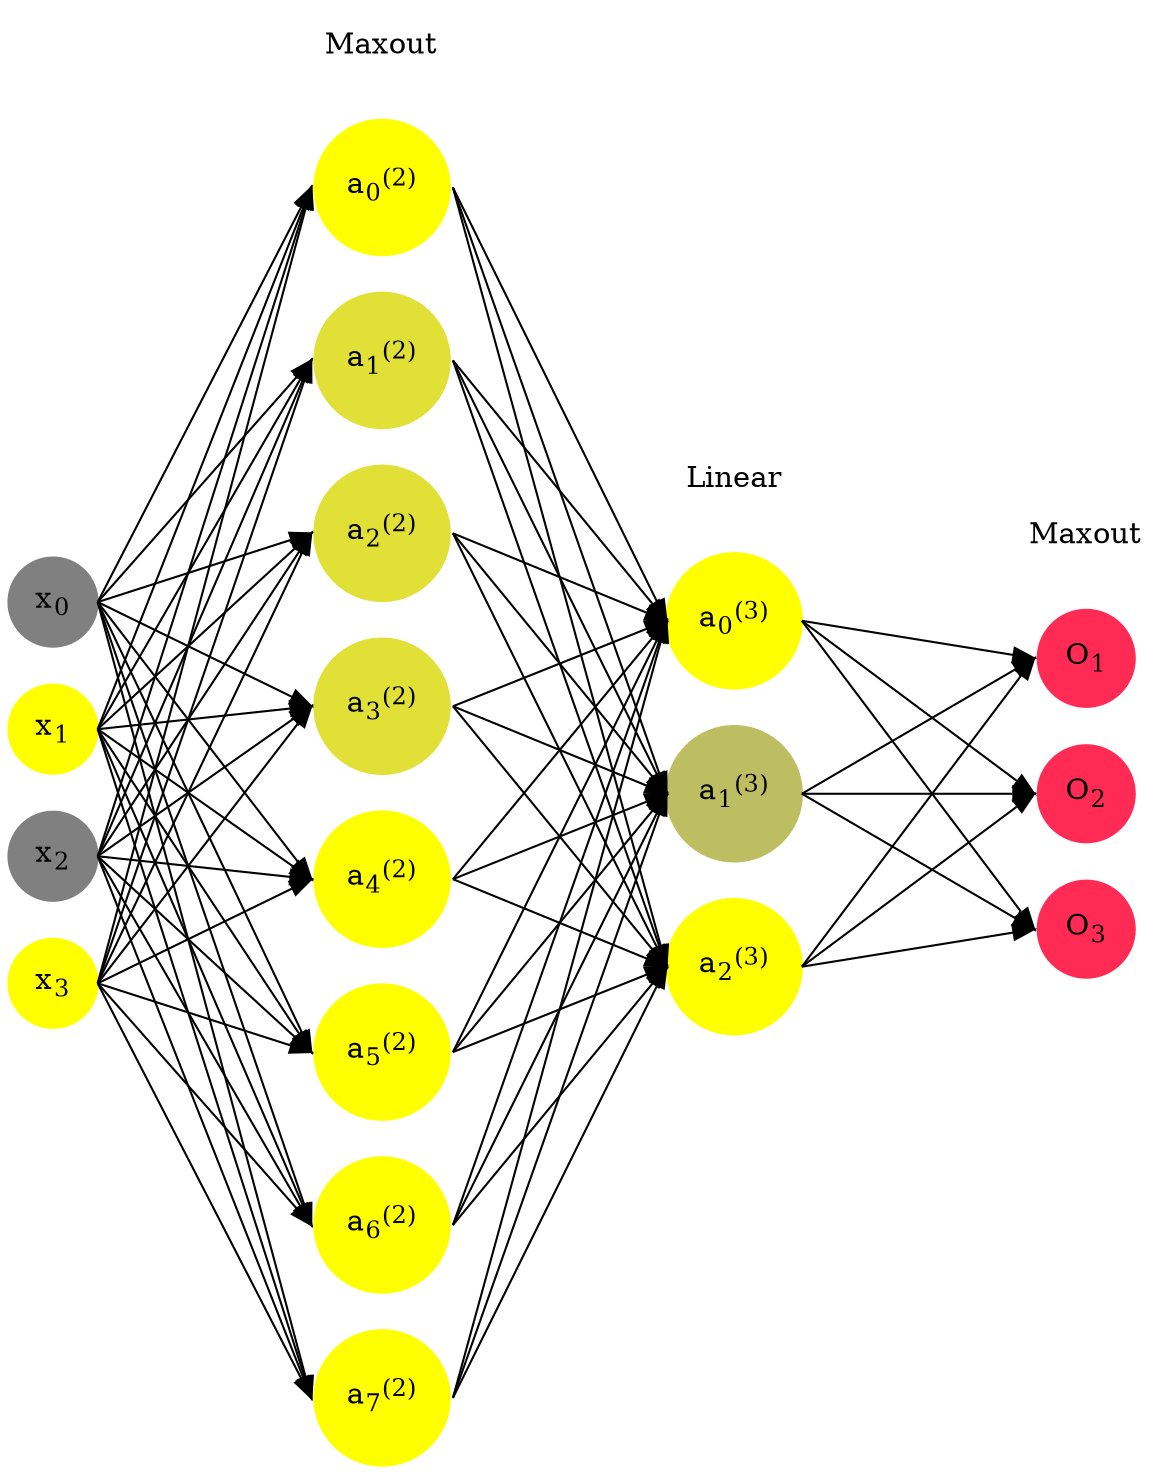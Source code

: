 digraph G {
	rankdir = LR;
	splines=false;
	edge[style=invis];
	ranksep= 1.4;
	{
	node [shape=circle, color="0.1667, 0.0, 0.5", style=filled, fillcolor="0.1667, 0.0, 0.5"];
	x0 [label=<x<sub>0</sub>>];
	}
	{
	node [shape=circle, color="0.1667, 1.0, 1.0", style=filled, fillcolor="0.1667, 1.0, 1.0"];
	x1 [label=<x<sub>1</sub>>];
	}
	{
	node [shape=circle, color="0.1667, 0.0, 0.5", style=filled, fillcolor="0.1667, 0.0, 0.5"];
	x2 [label=<x<sub>2</sub>>];
	}
	{
	node [shape=circle, color="0.1667, 1.0, 1.0", style=filled, fillcolor="0.1667, 1.0, 1.0"];
	x3 [label=<x<sub>3</sub>>];
	}
	{
	node [shape=circle, color="0.1667, 1.034939, 1.017470", style=filled, fillcolor="0.1667, 1.034939, 1.017470"];
	a02 [label=<a<sub>0</sub><sup>(2)</sup>>];
	}
	{
	node [shape=circle, color="0.1667, 0.752305, 0.876153", style=filled, fillcolor="0.1667, 0.752305, 0.876153"];
	a12 [label=<a<sub>1</sub><sup>(2)</sup>>];
	}
	{
	node [shape=circle, color="0.1667, 0.752305, 0.876153", style=filled, fillcolor="0.1667, 0.752305, 0.876153"];
	a22 [label=<a<sub>2</sub><sup>(2)</sup>>];
	}
	{
	node [shape=circle, color="0.1667, 0.752305, 0.876153", style=filled, fillcolor="0.1667, 0.752305, 0.876153"];
	a32 [label=<a<sub>3</sub><sup>(2)</sup>>];
	}
	{
	node [shape=circle, color="0.1667, 1.312105, 1.156053", style=filled, fillcolor="0.1667, 1.312105, 1.156053"];
	a42 [label=<a<sub>4</sub><sup>(2)</sup>>];
	}
	{
	node [shape=circle, color="0.1667, 1.312105, 1.156053", style=filled, fillcolor="0.1667, 1.312105, 1.156053"];
	a52 [label=<a<sub>5</sub><sup>(2)</sup>>];
	}
	{
	node [shape=circle, color="0.1667, 1.312105, 1.156053", style=filled, fillcolor="0.1667, 1.312105, 1.156053"];
	a62 [label=<a<sub>6</sub><sup>(2)</sup>>];
	}
	{
	node [shape=circle, color="0.1667, 1.312105, 1.156053", style=filled, fillcolor="0.1667, 1.312105, 1.156053"];
	a72 [label=<a<sub>7</sub><sup>(2)</sup>>];
	}
	{
	node [shape=circle, color="0.1667, 1.772745, 1.386373", style=filled, fillcolor="0.1667, 1.772745, 1.386373"];
	a03 [label=<a<sub>0</sub><sup>(3)</sup>>];
	}
	{
	node [shape=circle, color="0.1667, 0.477938, 0.738969", style=filled, fillcolor="0.1667, 0.477938, 0.738969"];
	a13 [label=<a<sub>1</sub><sup>(3)</sup>>];
	}
	{
	node [shape=circle, color="0.1667, 2.096850, 1.548425", style=filled, fillcolor="0.1667, 2.096850, 1.548425"];
	a23 [label=<a<sub>2</sub><sup>(3)</sup>>];
	}
	{
	node [shape=circle, color="0.9667, 0.83, 1.0", style=filled, fillcolor="0.9667, 0.83, 1.0"];
	O1 [label=<O<sub>1</sub>>];
	}
	{
	node [shape=circle, color="0.9667, 0.83, 1.0", style=filled, fillcolor="0.9667, 0.83, 1.0"];
	O2 [label=<O<sub>2</sub>>];
	}
	{
	node [shape=circle, color="0.9667, 0.83, 1.0", style=filled, fillcolor="0.9667, 0.83, 1.0"];
	O3 [label=<O<sub>3</sub>>];
	}
	{
	rank=same;
	x0->x1->x2->x3;
	}
	{
	rank=same;
	a02->a12->a22->a32->a42->a52->a62->a72;
	}
	{
	rank=same;
	a03->a13->a23;
	}
	{
	rank=same;
	O1->O2->O3;
	}
	l1 [shape=plaintext,label="Maxout"];
	l1->a02;
	{rank=same; l1;a02};
	l2 [shape=plaintext,label="Linear"];
	l2->a03;
	{rank=same; l2;a03};
	l3 [shape=plaintext,label="Maxout"];
	l3->O1;
	{rank=same; l3;O1};
edge[style=solid, tailport=e, headport=w];
	{x0;x1;x2;x3} -> {a02;a12;a22;a32;a42;a52;a62;a72};
	{a02;a12;a22;a32;a42;a52;a62;a72} -> {a03;a13;a23};
	{a03;a13;a23} -> {O1,O2,O3};
}